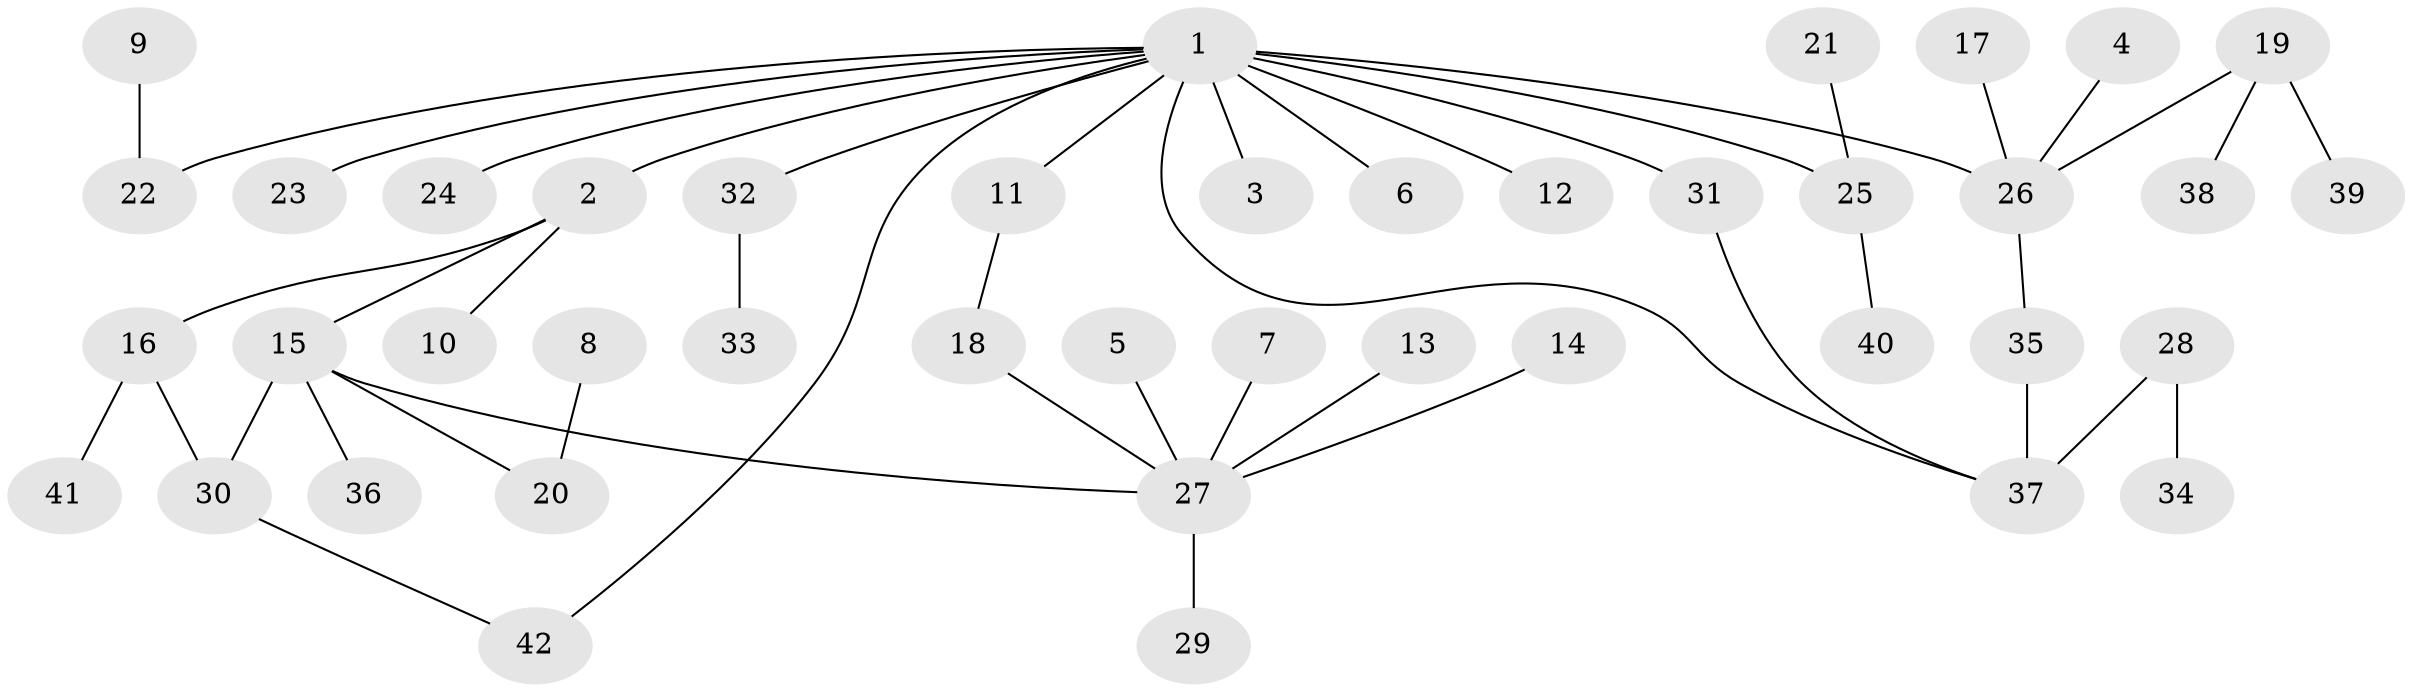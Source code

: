 // original degree distribution, {4: 0.07228915662650602, 8: 0.024096385542168676, 3: 0.1927710843373494, 6: 0.012048192771084338, 5: 0.03614457831325301, 1: 0.42168674698795183, 2: 0.24096385542168675}
// Generated by graph-tools (version 1.1) at 2025/25/03/09/25 03:25:36]
// undirected, 42 vertices, 46 edges
graph export_dot {
graph [start="1"]
  node [color=gray90,style=filled];
  1;
  2;
  3;
  4;
  5;
  6;
  7;
  8;
  9;
  10;
  11;
  12;
  13;
  14;
  15;
  16;
  17;
  18;
  19;
  20;
  21;
  22;
  23;
  24;
  25;
  26;
  27;
  28;
  29;
  30;
  31;
  32;
  33;
  34;
  35;
  36;
  37;
  38;
  39;
  40;
  41;
  42;
  1 -- 2 [weight=1.0];
  1 -- 3 [weight=1.0];
  1 -- 6 [weight=1.0];
  1 -- 11 [weight=1.0];
  1 -- 12 [weight=1.0];
  1 -- 22 [weight=1.0];
  1 -- 23 [weight=1.0];
  1 -- 24 [weight=1.0];
  1 -- 25 [weight=1.0];
  1 -- 26 [weight=2.0];
  1 -- 31 [weight=2.0];
  1 -- 32 [weight=1.0];
  1 -- 37 [weight=1.0];
  1 -- 42 [weight=1.0];
  2 -- 10 [weight=1.0];
  2 -- 15 [weight=1.0];
  2 -- 16 [weight=1.0];
  4 -- 26 [weight=1.0];
  5 -- 27 [weight=1.0];
  7 -- 27 [weight=1.0];
  8 -- 20 [weight=1.0];
  9 -- 22 [weight=1.0];
  11 -- 18 [weight=1.0];
  13 -- 27 [weight=1.0];
  14 -- 27 [weight=1.0];
  15 -- 20 [weight=1.0];
  15 -- 27 [weight=1.0];
  15 -- 30 [weight=1.0];
  15 -- 36 [weight=1.0];
  16 -- 30 [weight=2.0];
  16 -- 41 [weight=1.0];
  17 -- 26 [weight=1.0];
  18 -- 27 [weight=1.0];
  19 -- 26 [weight=1.0];
  19 -- 38 [weight=1.0];
  19 -- 39 [weight=1.0];
  21 -- 25 [weight=1.0];
  25 -- 40 [weight=1.0];
  26 -- 35 [weight=1.0];
  27 -- 29 [weight=1.0];
  28 -- 34 [weight=1.0];
  28 -- 37 [weight=2.0];
  30 -- 42 [weight=1.0];
  31 -- 37 [weight=1.0];
  32 -- 33 [weight=1.0];
  35 -- 37 [weight=1.0];
}
